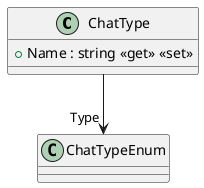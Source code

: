 @startuml
class ChatType {
    + Name : string <<get>> <<set>>
}
ChatType --> "Type" ChatTypeEnum
@enduml
